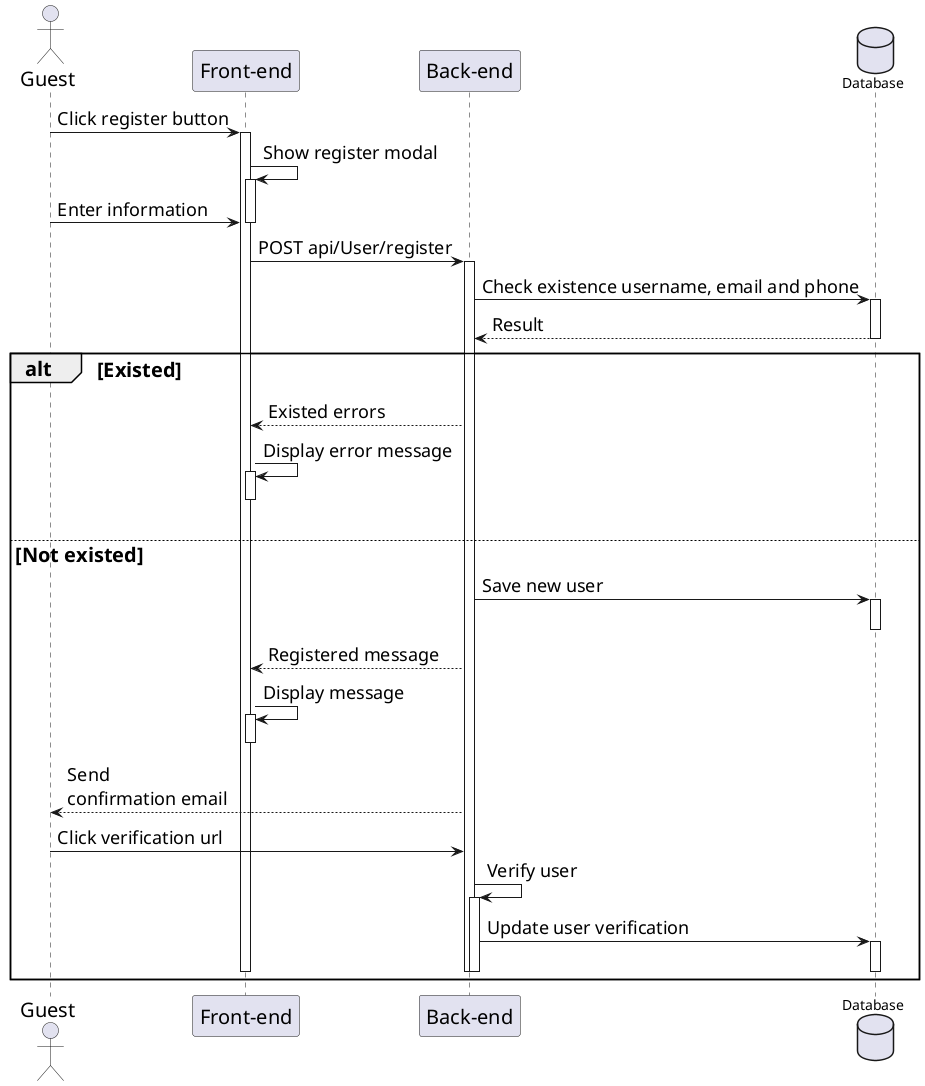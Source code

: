 @startuml Register
' skinparam sequenceMessageAlign center
skinparam sequenceGroupFontSize 20
skinparam sequenceGroupHeaderFontSize 20
skinparam sequence {
    ParticipantFontSize 20
    ActorFontSize 20
    DatabaseFontSize 20
    ArrowFontSize 18
} 
actor Guest as user
participant "Front-end" as client
participant "Back-end" as server 
database "Database" as db

user -> client++ : Click register button
client -> client++: Show register modal
user -> client: Enter information
deactivate
client -> server++ : POST api/User/register
server -> db++ : Check existence username, email and phone
db --> server : Result
deactivate

alt Existed
    server --> client : Existed errors
    client -> client++ : Display error message 
    deactivate 
    |||
else Not existed
    server -> db++ : Save new user
    deactivate
    server --> client : Registered message
    client -> client++ : Display message
    deactivate
    server --> user : Send\nconfirmation email
    user -> server : Click verification url
    server -> server++: Verify user
    server -> db++ : Update user verification
    deactivate
    deactivate
    deactivate
    deactivate
end 
@enduml